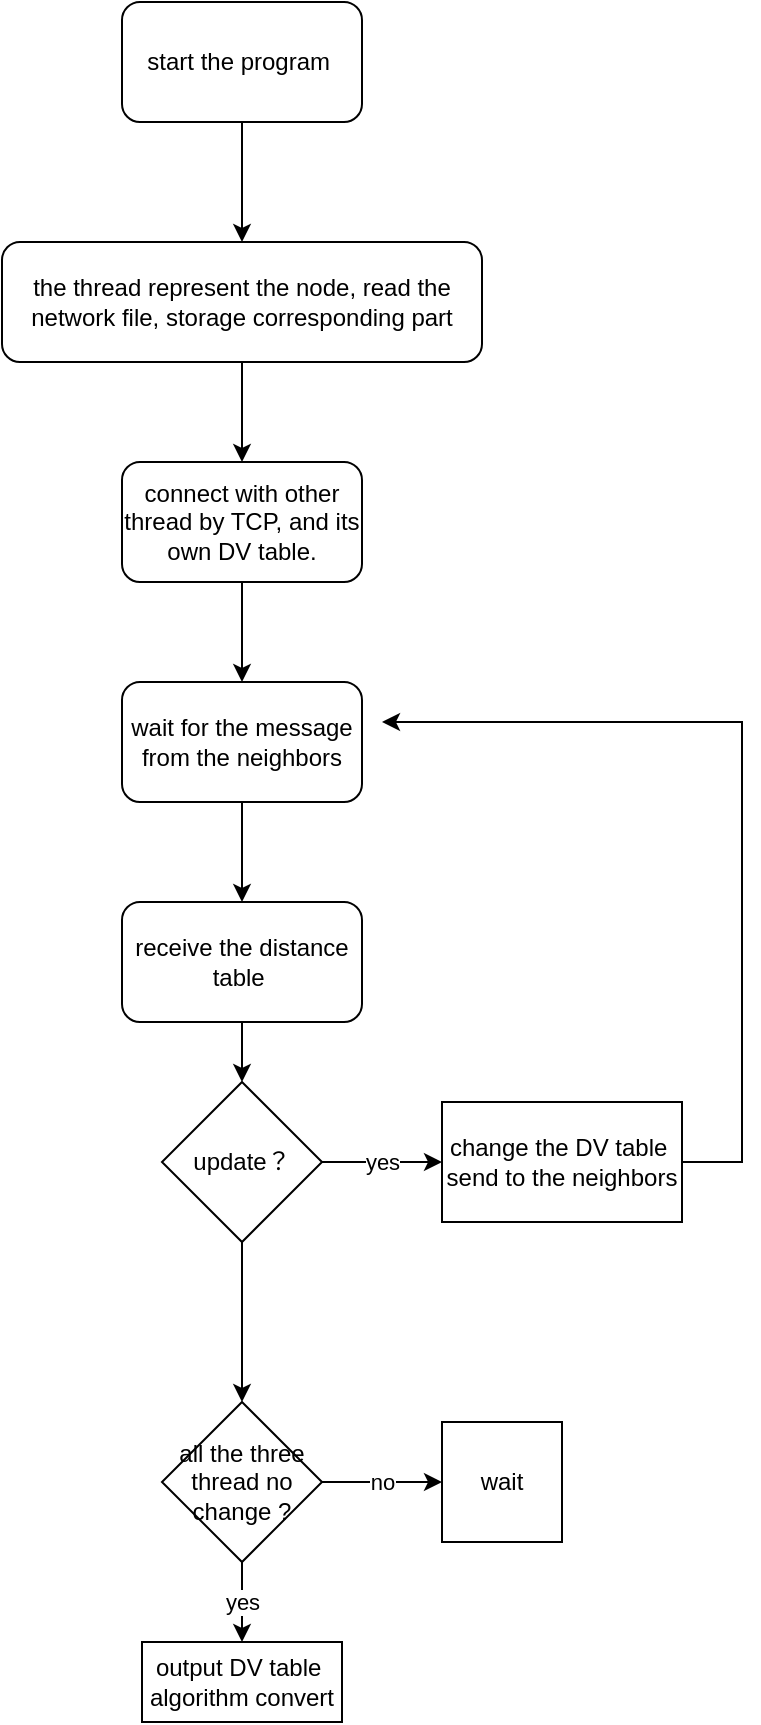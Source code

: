 <mxfile version="15.9.6" type="github">
  <diagram id="pgz3RFTumappOtrS4Cna" name="Page-1">
    <mxGraphModel dx="1169" dy="1138" grid="1" gridSize="10" guides="1" tooltips="1" connect="1" arrows="1" fold="1" page="1" pageScale="1" pageWidth="1169" pageHeight="1654" math="0" shadow="0">
      <root>
        <mxCell id="0" />
        <mxCell id="1" parent="0" />
        <mxCell id="DIGmZ5hc2Sh5Feo7u6eM-4" value="" style="edgeStyle=orthogonalEdgeStyle;rounded=0;orthogonalLoop=1;jettySize=auto;html=1;" edge="1" parent="1" source="DIGmZ5hc2Sh5Feo7u6eM-1" target="DIGmZ5hc2Sh5Feo7u6eM-2">
          <mxGeometry relative="1" as="geometry" />
        </mxCell>
        <mxCell id="DIGmZ5hc2Sh5Feo7u6eM-1" value="start the program&amp;nbsp;" style="rounded=1;whiteSpace=wrap;html=1;" vertex="1" parent="1">
          <mxGeometry x="250" y="190" width="120" height="60" as="geometry" />
        </mxCell>
        <mxCell id="DIGmZ5hc2Sh5Feo7u6eM-5" value="" style="edgeStyle=orthogonalEdgeStyle;rounded=0;orthogonalLoop=1;jettySize=auto;html=1;" edge="1" parent="1" source="DIGmZ5hc2Sh5Feo7u6eM-2" target="DIGmZ5hc2Sh5Feo7u6eM-3">
          <mxGeometry relative="1" as="geometry" />
        </mxCell>
        <mxCell id="DIGmZ5hc2Sh5Feo7u6eM-2" value="the thread represent the node, read the network file, storage corresponding part" style="rounded=1;whiteSpace=wrap;html=1;" vertex="1" parent="1">
          <mxGeometry x="190" y="310" width="240" height="60" as="geometry" />
        </mxCell>
        <mxCell id="DIGmZ5hc2Sh5Feo7u6eM-7" value="" style="edgeStyle=orthogonalEdgeStyle;rounded=0;orthogonalLoop=1;jettySize=auto;html=1;" edge="1" parent="1" source="DIGmZ5hc2Sh5Feo7u6eM-3" target="DIGmZ5hc2Sh5Feo7u6eM-6">
          <mxGeometry relative="1" as="geometry" />
        </mxCell>
        <mxCell id="DIGmZ5hc2Sh5Feo7u6eM-3" value="connect with other thread by TCP, and its own DV table." style="rounded=1;whiteSpace=wrap;html=1;" vertex="1" parent="1">
          <mxGeometry x="250" y="420" width="120" height="60" as="geometry" />
        </mxCell>
        <mxCell id="DIGmZ5hc2Sh5Feo7u6eM-9" value="" style="edgeStyle=orthogonalEdgeStyle;rounded=0;orthogonalLoop=1;jettySize=auto;html=1;" edge="1" parent="1" source="DIGmZ5hc2Sh5Feo7u6eM-6" target="DIGmZ5hc2Sh5Feo7u6eM-8">
          <mxGeometry relative="1" as="geometry" />
        </mxCell>
        <mxCell id="DIGmZ5hc2Sh5Feo7u6eM-6" value="wait for the message from the neighbors" style="rounded=1;whiteSpace=wrap;html=1;" vertex="1" parent="1">
          <mxGeometry x="250" y="530" width="120" height="60" as="geometry" />
        </mxCell>
        <mxCell id="DIGmZ5hc2Sh5Feo7u6eM-11" value="" style="edgeStyle=orthogonalEdgeStyle;rounded=0;orthogonalLoop=1;jettySize=auto;html=1;" edge="1" parent="1" source="DIGmZ5hc2Sh5Feo7u6eM-8" target="DIGmZ5hc2Sh5Feo7u6eM-10">
          <mxGeometry relative="1" as="geometry" />
        </mxCell>
        <mxCell id="DIGmZ5hc2Sh5Feo7u6eM-8" value="receive the distance table&amp;nbsp;" style="rounded=1;whiteSpace=wrap;html=1;" vertex="1" parent="1">
          <mxGeometry x="250" y="640" width="120" height="60" as="geometry" />
        </mxCell>
        <mxCell id="DIGmZ5hc2Sh5Feo7u6eM-13" value="yes" style="edgeStyle=orthogonalEdgeStyle;rounded=0;orthogonalLoop=1;jettySize=auto;html=1;" edge="1" parent="1" source="DIGmZ5hc2Sh5Feo7u6eM-10" target="DIGmZ5hc2Sh5Feo7u6eM-12">
          <mxGeometry relative="1" as="geometry" />
        </mxCell>
        <mxCell id="DIGmZ5hc2Sh5Feo7u6eM-15" value="" style="edgeStyle=orthogonalEdgeStyle;rounded=0;orthogonalLoop=1;jettySize=auto;html=1;" edge="1" parent="1" source="DIGmZ5hc2Sh5Feo7u6eM-10" target="DIGmZ5hc2Sh5Feo7u6eM-14">
          <mxGeometry relative="1" as="geometry" />
        </mxCell>
        <mxCell id="DIGmZ5hc2Sh5Feo7u6eM-10" value="update？" style="rhombus;whiteSpace=wrap;html=1;" vertex="1" parent="1">
          <mxGeometry x="270" y="730" width="80" height="80" as="geometry" />
        </mxCell>
        <mxCell id="DIGmZ5hc2Sh5Feo7u6eM-16" style="edgeStyle=orthogonalEdgeStyle;rounded=0;orthogonalLoop=1;jettySize=auto;html=1;" edge="1" parent="1" source="DIGmZ5hc2Sh5Feo7u6eM-12">
          <mxGeometry relative="1" as="geometry">
            <mxPoint x="380" y="550" as="targetPoint" />
            <Array as="points">
              <mxPoint x="560" y="770" />
              <mxPoint x="560" y="550" />
            </Array>
          </mxGeometry>
        </mxCell>
        <mxCell id="DIGmZ5hc2Sh5Feo7u6eM-12" value="change the DV table&amp;nbsp;&lt;br&gt;send to the neighbors" style="whiteSpace=wrap;html=1;" vertex="1" parent="1">
          <mxGeometry x="410" y="740" width="120" height="60" as="geometry" />
        </mxCell>
        <mxCell id="DIGmZ5hc2Sh5Feo7u6eM-18" value="yes" style="edgeStyle=orthogonalEdgeStyle;rounded=0;orthogonalLoop=1;jettySize=auto;html=1;" edge="1" parent="1" source="DIGmZ5hc2Sh5Feo7u6eM-14" target="DIGmZ5hc2Sh5Feo7u6eM-17">
          <mxGeometry relative="1" as="geometry" />
        </mxCell>
        <mxCell id="DIGmZ5hc2Sh5Feo7u6eM-20" value="no" style="edgeStyle=orthogonalEdgeStyle;rounded=0;orthogonalLoop=1;jettySize=auto;html=1;" edge="1" parent="1" source="DIGmZ5hc2Sh5Feo7u6eM-14" target="DIGmZ5hc2Sh5Feo7u6eM-19">
          <mxGeometry relative="1" as="geometry" />
        </mxCell>
        <mxCell id="DIGmZ5hc2Sh5Feo7u6eM-14" value="all the three thread no change ?" style="rhombus;whiteSpace=wrap;html=1;" vertex="1" parent="1">
          <mxGeometry x="270" y="890" width="80" height="80" as="geometry" />
        </mxCell>
        <mxCell id="DIGmZ5hc2Sh5Feo7u6eM-17" value="output DV table&amp;nbsp;&lt;br&gt;algorithm convert" style="whiteSpace=wrap;html=1;" vertex="1" parent="1">
          <mxGeometry x="260" y="1010" width="100" height="40" as="geometry" />
        </mxCell>
        <mxCell id="DIGmZ5hc2Sh5Feo7u6eM-19" value="wait" style="whiteSpace=wrap;html=1;" vertex="1" parent="1">
          <mxGeometry x="410" y="900" width="60" height="60" as="geometry" />
        </mxCell>
      </root>
    </mxGraphModel>
  </diagram>
</mxfile>
